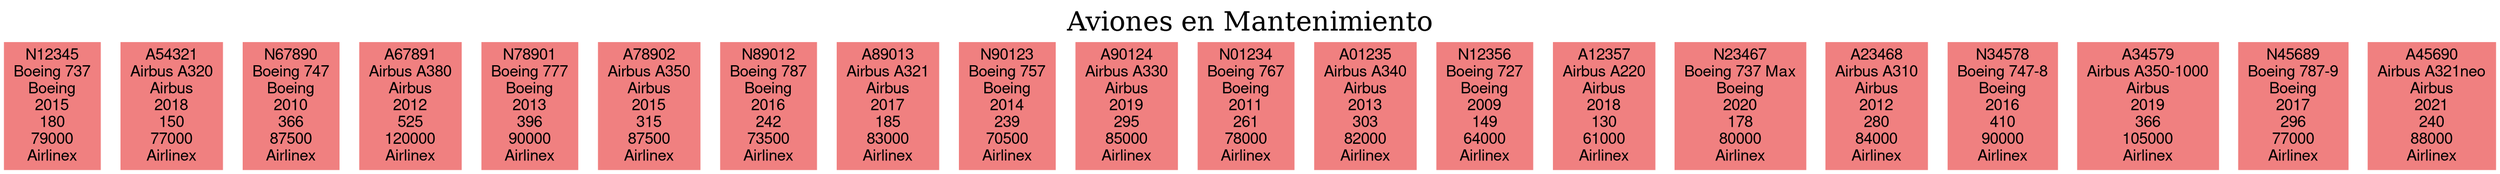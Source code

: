 digraph AvionesMantenimiento {
    label="Aviones en Mantenimiento";
    labelloc="t";
    fontsize=24;
    node [shape=box, style=filled, color=lightcoral, fontname="Helvetica,Arial,sans-serif"];
    N12345 [label="N12345\nBoeing 737\nBoeing\n2015\n180\n79000\nAirlinex"];
    A54321 [label="A54321\nAirbus A320\nAirbus\n2018\n150\n77000\nAirlinex"];
    N67890 [label="N67890\nBoeing 747\nBoeing\n2010\n366\n87500\nAirlinex"];
    A67891 [label="A67891\nAirbus A380\nAirbus\n2012\n525\n120000\nAirlinex"];
    N78901 [label="N78901\nBoeing 777\nBoeing\n2013\n396\n90000\nAirlinex"];
    A78902 [label="A78902\nAirbus A350\nAirbus\n2015\n315\n87500\nAirlinex"];
    N89012 [label="N89012\nBoeing 787\nBoeing\n2016\n242\n73500\nAirlinex"];
    A89013 [label="A89013\nAirbus A321\nAirbus\n2017\n185\n83000\nAirlinex"];
    N90123 [label="N90123\nBoeing 757\nBoeing\n2014\n239\n70500\nAirlinex"];
    A90124 [label="A90124\nAirbus A330\nAirbus\n2019\n295\n85000\nAirlinex"];
    N01234 [label="N01234\nBoeing 767\nBoeing\n2011\n261\n78000\nAirlinex"];
    A01235 [label="A01235\nAirbus A340\nAirbus\n2013\n303\n82000\nAirlinex"];
    N12356 [label="N12356\nBoeing 727\nBoeing\n2009\n149\n64000\nAirlinex"];
    A12357 [label="A12357\nAirbus A220\nAirbus\n2018\n130\n61000\nAirlinex"];
    N23467 [label="N23467\nBoeing 737 Max\nBoeing\n2020\n178\n80000\nAirlinex"];
    A23468 [label="A23468\nAirbus A310\nAirbus\n2012\n280\n84000\nAirlinex"];
    N34578 [label="N34578\nBoeing 747-8\nBoeing\n2016\n410\n90000\nAirlinex"];
    A34579 [label="A34579\nAirbus A350-1000\nAirbus\n2019\n366\n105000\nAirlinex"];
    N45689 [label="N45689\nBoeing 787-9\nBoeing\n2017\n296\n77000\nAirlinex"];
    A45690 [label="A45690\nAirbus A321neo\nAirbus\n2021\n240\n88000\nAirlinex"];
}
